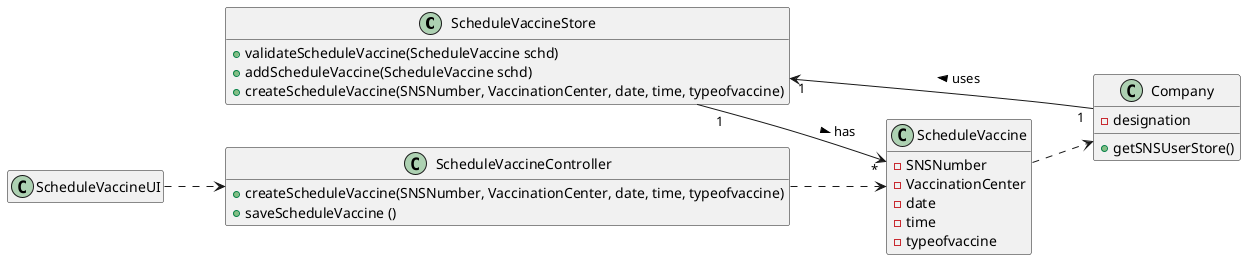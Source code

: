 @startuml
'https://plantuml.com/class-diagram

hide empty members
left to right direction

class ScheduleVaccineStore {

+ validateScheduleVaccine(ScheduleVaccine schd)
+ addScheduleVaccine(ScheduleVaccine schd)
+ createScheduleVaccine(SNSNumber, VaccinationCenter, date, time, typeofvaccine)
}

class ScheduleVaccineUI{
}

class ScheduleVaccineController{
+ createScheduleVaccine(SNSNumber, VaccinationCenter, date, time, typeofvaccine)
+ saveScheduleVaccine ()
}

class ScheduleVaccine{
-SNSNumber
-VaccinationCenter
-date
-time
-typeofvaccine
}

class Company {
- designation
+ getSNSUserStore()
}

ScheduleVaccineUI ..> ScheduleVaccineController
ScheduleVaccineController ..> ScheduleVaccine
ScheduleVaccine ..> Company
Company "1" --> "1" ScheduleVaccineStore: uses >
ScheduleVaccineStore "1" --> "*" ScheduleVaccine: has >

@enduml